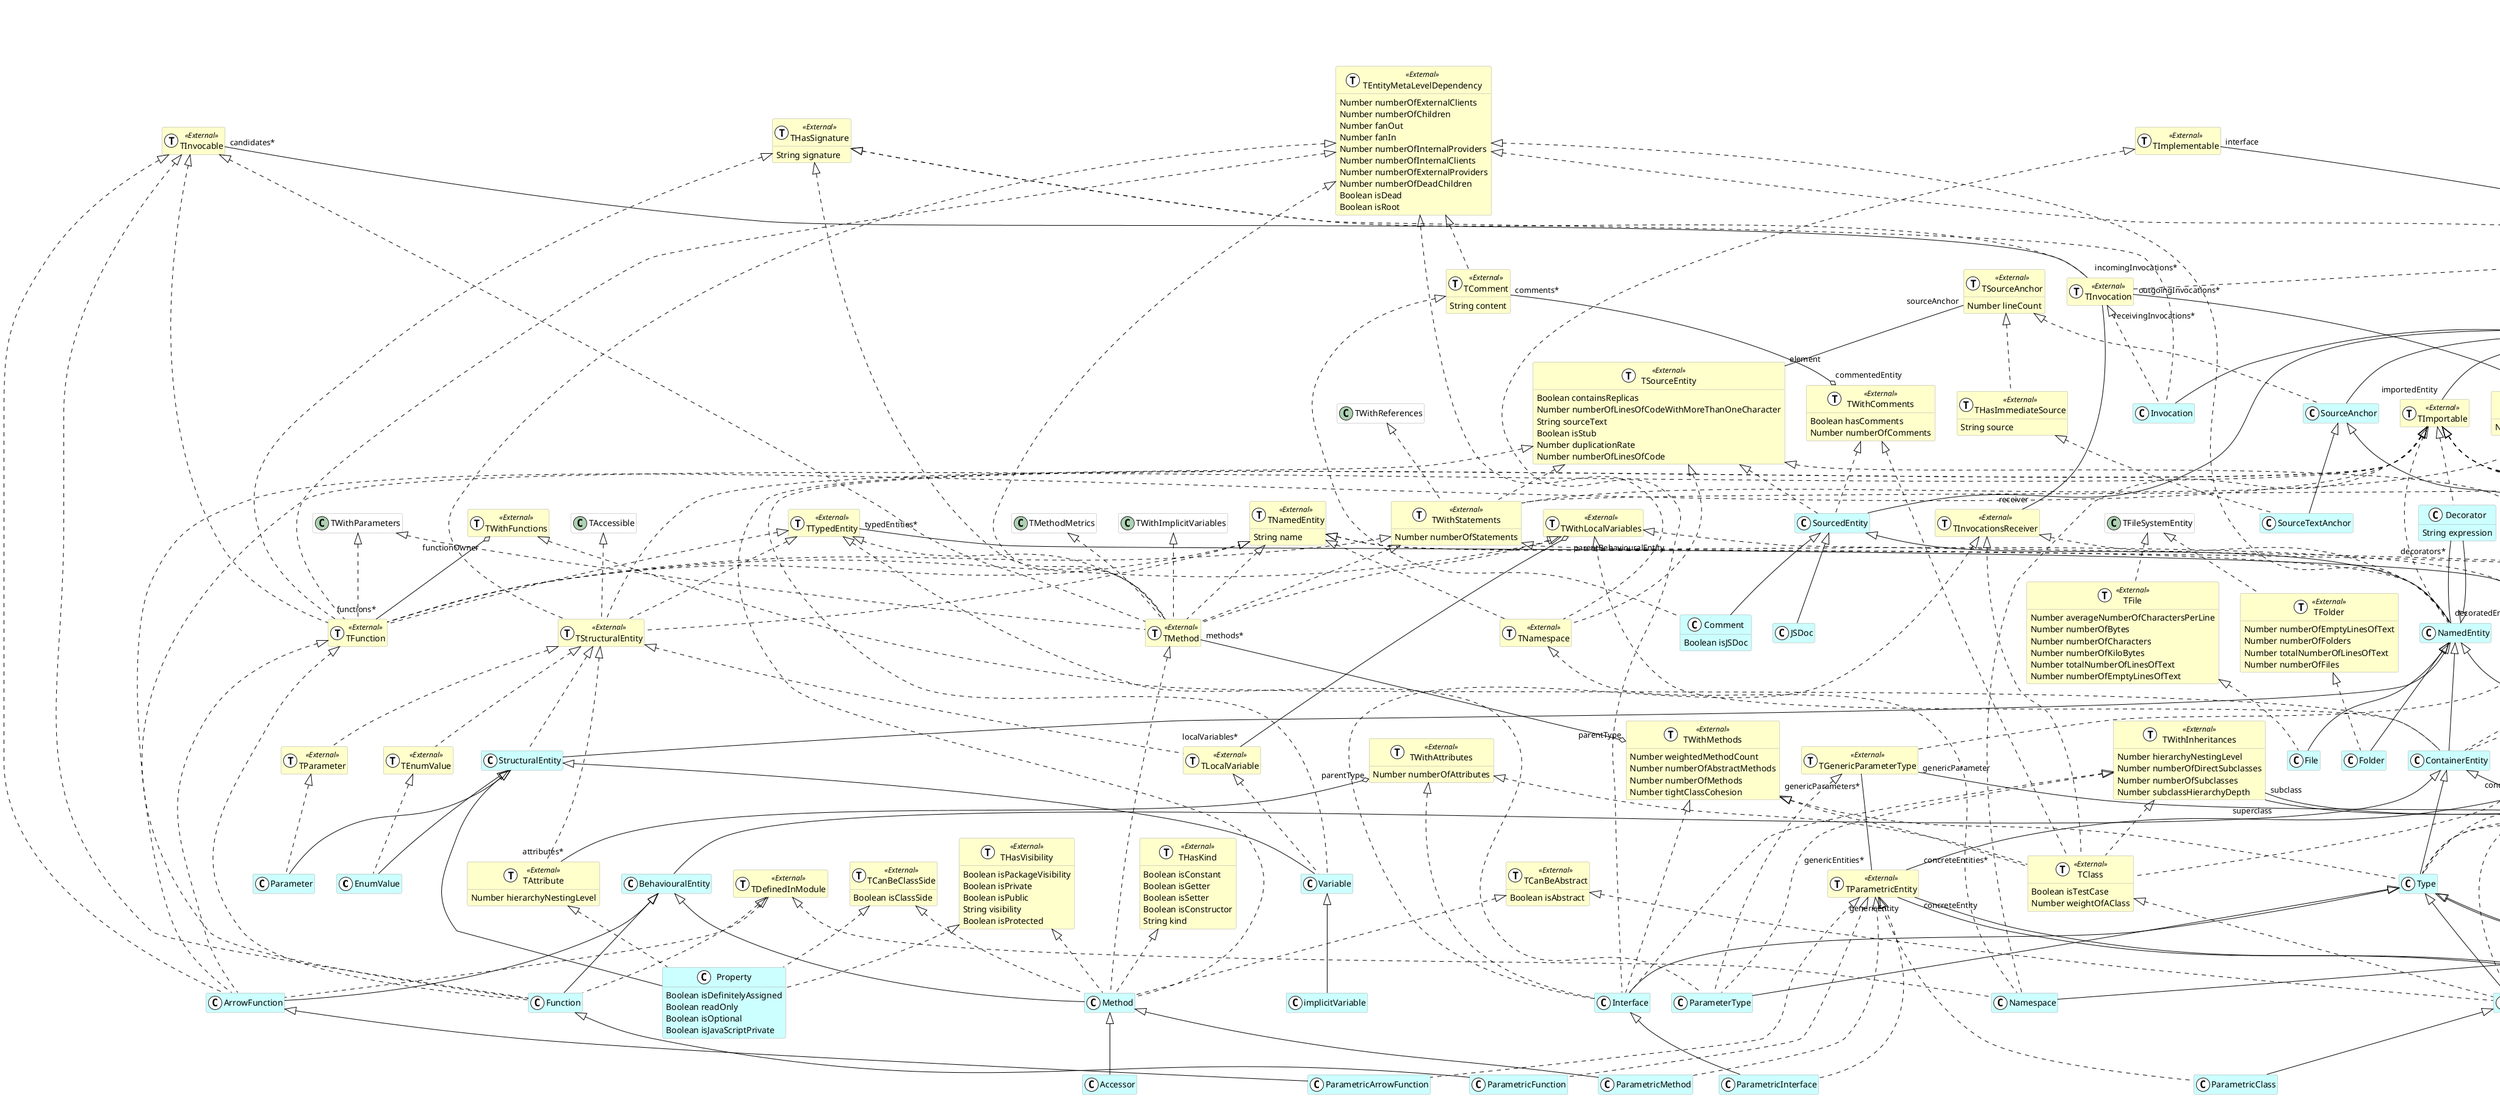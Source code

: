 @startumlhide empty membersskinparam class {  BackgroundColor white  ArrowColor black  BorderColor darkGray}class EnumValue <<(C,white)>> #CCFFFF {}class TImport <<(T,white)External>> #FFFFCC {}class TGenericParameterType <<(T,white)External>> #FFFFCC {}class TCanImplement <<(T,white)External>> #FFFFCC {}class Concretization <<(C,white)>> #CCFFFF {}class TMethod <<(T,white)External>> #FFFFCC {}class IndexedFileAnchor <<(C,white)>> #CCFFFF {}class Folder <<(C,white)>> #CCFFFF {}class TWithFunctions <<(T,white)External>> #FFFFCC {}class TComment <<(T,white)External>> #FFFFCC {  String content}class ScriptEntity <<(C,white)>> #CCFFFF {}class implicitVariable <<(C,white)>> #CCFFFF {}class Decorator <<(C,white)>> #CCFFFF {  String expression}class TSourceAnchor <<(T,white)External>> #FFFFCC {  Number lineCount}class Entity <<(C,white)External>> #FFFFCC {  Boolean isTagged  Boolean isDead  Number numberOfTags}class BehaviouralEntity <<(C,white)>> #CCFFFF {}class Namespace <<(C,white)>> #CCFFFF {}class TInvocable <<(T,white)External>> #FFFFCC {}class TWithComments <<(T,white)External>> #FFFFCC {  Boolean hasComments  Number numberOfComments}class Module <<(C,white)>> #CCFFFF {}class TEntityCreator <<(T,white)>> #CCFFFF {}class ParametricFunction <<(C,white)>> #CCFFFF {}class TWithLocalVariables <<(T,white)External>> #FFFFCC {}class TWithAttributes <<(T,white)External>> #FFFFCC {  Number numberOfAttributes}class ParameterConcretization <<(C,white)>> #CCFFFF {}class TTypedEntity <<(T,white)External>> #FFFFCC {}class THasSignature <<(T,white)External>> #FFFFCC {  String signature}class TLocalVariable <<(T,white)External>> #FFFFCC {}class TInvocation <<(T,white)External>> #FFFFCC {}class ArrowFunction <<(C,white)>> #CCFFFF {}class Comment <<(C,white)>> #CCFFFF {  Boolean isJSDoc}class Class <<(C,white)>> #CCFFFF {}class Property <<(C,white)>> #CCFFFF {  Boolean isDefinitelyAssigned  Boolean readOnly  Boolean isOptional  Boolean isJavaScriptPrivate}class ParametricClass <<(C,white)>> #CCFFFF {}class Accessor <<(C,white)>> #CCFFFF {}class TEnumValue <<(T,white)External>> #FFFFCC {}class TStructuralEntity <<(T,white)External>> #FFFFCC {}class TCanBeClassSide <<(T,white)External>> #FFFFCC {  Boolean isClassSide}class THasKind <<(T,white)External>> #FFFFCC {  Boolean isConstant  Boolean isGetter  Boolean isSetter  Boolean isConstructor  String kind}class TWithStatements <<(T,white)External>> #FFFFCC {  Number numberOfStatements}class TConcreteParameterType <<(T,white)External>> #FFFFCC {}class SourceLanguage <<(C,white)>> #CCFFFF {}class TWithTypes <<(T,white)External>> #FFFFCC {}class Invocation <<(C,white)>> #CCFFFF {}class Entity <<(C,white)>> #CCFFFF {}class TParametricEntity <<(T,white)External>> #FFFFCC {}class TClassMetrics <<(T,white)External>> #FFFFCC {  Number numberOfLocallyDefinedMethods  Number totalNumberOfSubclasses  Number numberOfAttributesInherited  Number numberOfMethodsInherited  Number numberOfMethodsOverridden  Number numberOfMethodsInHierarchy}class ParametricMethod <<(C,white)>> #CCFFFF {}class TClass <<(T,white)External>> #FFFFCC {  Boolean isTestCase  Number weightOfAClass}class TType <<(T,white)External>> #FFFFCC {}class Enum <<(C,white)>> #CCFFFF {}class THasVisibility <<(T,white)External>> #FFFFCC {  Boolean isPackageVisibility  Boolean isPrivate  Boolean isPublic  String visibility  Boolean isProtected}class TWithClasses <<(T,white)External>> #FFFFCC {  Number numberOfClasses}class Alias <<(C,white)>> #CCFFFF {}class Type <<(C,white)>> #CCFFFF {}class Function <<(C,white)>> #CCFFFF {}class TFolder <<(T,white)External>> #FFFFCC {  Number numberOfEmptyLinesOfText  Number numberOfFolders  Number totalNumberOfLinesOfText  Number numberOfFiles}class TParameter <<(T,white)External>> #FFFFCC {}class Variable <<(C,white)>> #CCFFFF {}class Model <<(C,white)External>> #FFFFCC {  Number numberOfMethods  Number numberOfLinesOfCodePerClass  Number numberOfModelMethods  Number averageCyclomaticComplexity  Number numberOfLinesOfCodePerPackage  Number numberOfClassesPerPackage  Number numberOfModelClasses  Number numberOfClassesPerPackage  Number numberOfLinesOfCodePerMethod  Number numberOfLinesOfCode  Number numberOfClasses}class TImplementable <<(T,white)External>> #FFFFCC {}class TSourceLanguage <<(T,white)External>> #FFFFCC {}class Interface <<(C,white)>> #CCFFFF {}class FamixTypeScriptModel <<(C,white)>> #CCFFFF {}class SourceTextAnchor <<(C,white)>> #CCFFFF {}class Inheritance <<(C,white)>> #CCFFFF {}class ParameterType <<(C,white)>> #CCFFFF {}class ParametricArrowFunction <<(C,white)>> #CCFFFF {}class TImportable <<(T,white)External>> #FFFFCC {}class TFile <<(T,white)External>> #FFFFCC {  Number averageNumberOfCharactersPerLine  Number numberOfBytes  Number numberOfCharacters  Number numberOfKiloBytes  Number totalNumberOfLinesOfText  Number numberOfEmptyLinesOfText}class TParameterConcretization <<(T,white)External>> #FFFFCC {}class NamedEntity <<(C,white)>> #CCFFFF {}class ContainerEntity <<(C,white)>> #CCFFFF {}class PrimitiveType <<(C,white)>> #CCFFFF {}class Reference <<(C,white)>> #CCFFFF {}class TDefinedInModule <<(T,white)External>> #FFFFCC {}class ScopingEntity <<(C,white)>> #CCFFFF {}class ImportClause <<(C,white)>> #CCFFFF {}class THasImmediateSource <<(T,white)External>> #FFFFCC {  String source}class TWithInterfaces <<(T,white)>> #CCFFFF {}class TImplementation <<(T,white)External>> #FFFFCC {}class Method <<(C,white)>> #CCFFFF {}class Access <<(C,white)>> #CCFFFF {}class TConcretization <<(T,white)External>> #FFFFCC {}class StructuralEntity <<(C,white)>> #CCFFFF {}class TEnum <<(T,white)External>> #FFFFCC {}class TWithMethods <<(T,white)External>> #FFFFCC {  Number weightedMethodCount  Number numberOfAbstractMethods  Number numberOfMethods  Number tightClassCohesion}class TWithInheritances <<(T,white)External>> #FFFFCC {  Number hierarchyNestingLevel  Number numberOfDirectSubclasses  Number numberOfSubclasses  Number subclassHierarchyDepth}class TAttribute <<(T,white)External>> #FFFFCC {  Number hierarchyNestingLevel}class TClassMetrics <<(T,white)>> #CCFFFF {}class TWithInvocations <<(T,white)External>> #FFFFCC {  Number numberOfOutgoingInvocations}class SourcedEntity <<(C,white)>> #CCFFFF {}class TIndexedFileNavigation <<(T,white)External>> #FFFFCC {  Number endPos  Number startPos}class Implementation <<(C,white)>> #CCFFFF {}class SourceAnchor <<(C,white)>> #CCFFFF {}class TEntityMetaLevelDependency <<(T,white)External>> #FFFFCC {  Number numberOfExternalClients  Number numberOfChildren  Number fanOut  Number fanIn  Number numberOfInternalProviders  Number numberOfInternalClients  Number numberOfExternalProviders  Number numberOfDeadChildren  Boolean isDead  Boolean isRoot}class TFunction <<(T,white)External>> #FFFFCC {}class TWithImports <<(T,white)External>> #FFFFCC {}class TSourceEntity <<(T,white)External>> #FFFFCC {  Boolean containsReplicas  Number numberOfLinesOfCodeWithMoreThanOneCharacter  String sourceText  Boolean isStub  Number duplicationRate  Number numberOfLinesOfCode}class ParametricInterface <<(C,white)>> #CCFFFF {}class File <<(C,white)>> #CCFFFF {}class Parameter <<(C,white)>> #CCFFFF {}class TPrimitiveType <<(T,white)External>> #FFFFCC {}class TNamedEntity <<(T,white)External>> #FFFFCC {  String name}class JSDoc <<(C,white)>> #CCFFFF {}class TInvocationsReceiver <<(T,white)External>> #FFFFCC {}class TNamespace <<(T,white)External>> #FFFFCC {}class TInheritance <<(T,white)External>> #FFFFCC {}class TLCOMMetrics <<(T,white)External>> #FFFFCC {  Number lcom3  Number lcom2}class TAccess <<(T,white)External>> #FFFFCC {  Boolean isReadWriteUnknown  Boolean isWrite  Boolean isRead}class TCanBeAbstract <<(T,white)External>> #FFFFCC {  Boolean isAbstract}class TWithAccesses <<(T,white)External>> #FFFFCC {}StructuralEntity <|-- EnumValueEntity <|-- ConcretizationSourceAnchor <|-- IndexedFileAnchorNamedEntity <|-- FolderScopingEntity <|-- ScriptEntityVariable <|-- implicitVariableNamedEntity <|-- DecoratorObject <|-- EntityContainerEntity <|-- BehaviouralEntityScopingEntity <|-- NamespaceScriptEntity <|-- ModuleFunction <|-- ParametricFunctionEntity <|-- ParameterConcretizationSourcedEntity <|-- CommentBehaviouralEntity <|-- ArrowFunctionType <|-- ClassStructuralEntity <|-- PropertyClass <|-- ParametricClassMethod <|-- AccessorEntity <|-- SourceLanguageEntity <|-- EntityMethod <|-- ParametricMethodEntity <|-- InvocationType <|-- EnumNamedEntity <|-- AliasContainerEntity <|-- TypeBehaviouralEntity <|-- FunctionStructuralEntity <|-- VariableAbstractGroup <|-- ModelType <|-- InterfaceSourceAnchor <|-- SourceTextAnchorEntity <|-- InheritanceModel <|-- FamixTypeScriptModelType <|-- ParameterTypeArrowFunction <|-- ParametricArrowFunctionSourcedEntity <|-- NamedEntityNamedEntity <|-- ContainerEntityType <|-- PrimitiveTypeEntity <|-- ReferenceContainerEntity <|-- ScopingEntityEntity <|-- ImportClauseBehaviouralEntity <|-- MethodEntity <|-- AccessNamedEntity <|-- StructuralEntityEntity <|-- SourcedEntityEntity <|-- ImplementationEntity <|-- SourceAnchorNamedEntity <|-- FileStructuralEntity <|-- ParameterInterface <|-- ParametricInterfaceSourcedEntity <|-- JSDocTEnumValue <|.. EnumValueTAssociation <|.. TImportTType <|.. TGenericParameterTypeTHasSignature <|.. TMethodTInvocable <|.. TMethodTMethodMetrics <|.. TMethodTNamedEntity <|.. TMethodTTypedEntity <|.. TMethodTWithImplicitVariables <|.. TMethodTWithLocalVariables <|.. TMethodTWithParameters <|.. TMethodTWithStatements <|.. TMethodTEntityMetaLevelDependency <|.. TMethodTConcretization <|.. ConcretizationTIndexedFileNavigation <|.. IndexedFileAnchorTFolder <|.. FolderTWithStatements <|.. ScriptEntityTEntityMetaLevelDependency <|.. TCommentTImportable <|.. DecoratorTDefinedInModule <|.. NamespaceTImportable <|.. NamespaceTNamespace <|.. NamespaceTImportable <|.. ModuleTWithImports <|.. ModuleTWithLocalVariables <|.. ModuleTParametricEntity <|.. ParametricFunctionTParameterConcretization <|.. ParameterConcretizationTStructuralEntity <|.. TLocalVariableTAssociation <|.. TInvocationTHasSignature <|.. TInvocationTComment <|.. CommentTDefinedInModule <|.. ArrowFunctionTFunction <|.. ArrowFunctionTImportable <|.. ArrowFunctionTInvocable <|.. ArrowFunctionTAttribute <|.. PropertyTCanBeClassSide <|.. PropertyTHasVisibility <|.. PropertyTParametricEntity <|.. ParametricClassTCanBeAbstract <|.. ClassTCanImplement <|.. ClassTClass <|.. ClassTClassMetrics <|.. ClassTImportable <|.. ClassTLCOMMetrics <|.. ClassTWithAccesses <|.. ClassTStructuralEntity <|.. TEnumValueTWithInvocations <|.. ClassTClassMetrics <|.. ClassTAccessible <|.. TStructuralEntityTNamedEntity <|.. TStructuralEntityTSourceEntity <|.. TStructuralEntityTTypedEntity <|.. TStructuralEntityTEntityMetaLevelDependency <|.. TStructuralEntityTSourceEntity <|.. TWithStatementsTWithAccesses <|.. TWithStatementsTWithInvocations <|.. TWithStatementsTWithReferences <|.. TWithStatementsTType <|.. TConcreteParameterTypeTSourceLanguage <|.. SourceLanguageTParametricEntity <|.. ParametricMethodTHasSignature <|.. InvocationTInvocation <|.. InvocationTInvocationsReceiver <|.. TClassTType <|.. TClassTWithAttributes <|.. TClassTWithComments <|.. TClassTWithInheritances <|.. TClassTWithMethods <|.. TClassTNamedEntity <|.. TTypeTReferenceable <|.. TTypeTSourceEntity <|.. TTypeTEntityMetaLevelDependency <|.. TTypeTEnum <|.. EnumTWithTypes <|.. TWithClassesTImportable <|.. AliasTImportable <|.. EnumTConcreteParameterType <|.. TypeTImportable <|.. TypeTType <|.. TypeTWithMethods <|.. TypeTDefinedInModule <|.. FunctionTFunction <|.. FunctionTImportable <|.. FunctionTInvocable <|.. FunctionTImportable <|.. VariableTLocalVariable <|.. VariableTStructuralEntity <|.. TParameterTFileSystemEntity <|.. TFolderTImplementable <|.. InterfaceTHasImmediateSource <|.. SourceTextAnchorTInvocationsReceiver <|.. InterfaceTWithAttributes <|.. InterfaceTWithInheritances <|.. InterfaceTInheritance <|.. InheritanceTWithMethods <|.. InterfaceTEntityCreator <|.. FamixTypeScriptModelTParametricEntity <|.. ParametricArrowFunctionTGenericParameterType <|.. ParameterTypeTTypedEntity <|.. ParameterTypeTWithInheritances <|.. ParameterTypeTFileSystemEntity <|.. TFileTAssociation <|.. TParameterConcretizationTWithClasses <|.. ContainerEntityTWithFunctions <|.. ContainerEntityTWithLocalVariables <|.. ContainerEntityTWithInterfaces <|.. ContainerEntityTImportable <|.. NamedEntityTInvocationsReceiver <|.. NamedEntityTNamedEntity <|.. NamedEntityTEntityMetaLevelDependency <|.. NamedEntityTPrimitiveType <|.. PrimitiveTypeTWithAccesses <|.. ScopingEntityTWithInvocations <|.. ScopingEntityTImport <|.. ImportClauseTSourceAnchor <|.. THasImmediateSourceTWithTypes <|.. TWithInterfacesTCanBeAbstract <|.. MethodTCanBeClassSide <|.. MethodTHasKind <|.. MethodTHasVisibility <|.. MethodTImportable <|.. MethodTMethod <|.. MethodTAssociation <|.. TImplementationTAccess <|.. AccessTAssociation <|.. TConcretizationTStructuralEntity <|.. StructuralEntityTType <|.. TEnumTWithEnumValues <|.. TEnumTStructuralEntity <|.. TAttributeTFileAnchor <|.. TIndexedFileNavigationTSourceEntity <|.. SourcedEntityTWithComments <|.. SourcedEntityTImplementation <|.. ImplementationTSourceAnchor <|.. SourceAnchorTHasSignature <|.. TFunctionTInvocable <|.. TFunctionTNamedEntity <|.. TFunctionTTypedEntity <|.. TFunctionTWithLocalVariables <|.. TFunctionTWithParameters <|.. TFunctionTWithStatements <|.. TFunctionTEntityMetaLevelDependency <|.. TFunctionTFile <|.. FileTParameter <|.. ParameterTParametricEntity <|.. ParametricInterfaceTType <|.. TPrimitiveTypeTNamedEntity <|.. TNamespaceTSourceEntity <|.. TNamespaceTEntityMetaLevelDependency <|.. TNamespaceTAssociation <|.. TInheritanceTAssociation <|.. TAccessTCanImplement "implementingClass" -- "interfaceImplementations*" TImplementationTInvocable "candidates*" -- "incomingInvocations*" TInvocationTWithAttributes "parentType" o-- "attributes*" TAttributeTSourceAnchor "sourceAnchor" -- "element" TSourceEntityTInvocation "outgoingInvocations*" -- "sender" TWithInvocationsTComment "comments*" --o "commentedEntity" TWithCommentsTWithInheritances "superclass" -- "subInheritances*" TInheritanceTGenericParameterType "genericParameters*" -- "genericEntities*" TParametricEntityDecorator "decorators*" -- "decoratedEntity" NamedEntityTMethod "methods*" --o "parentType" TWithMethodsTWithFunctions "functionOwner" o-- "functions*" TFunctionTParametricEntity "genericEntity" -- "concretizations*" TConcretizationTTypedEntity "typedEntities*" -- "declaredType" TTypeTConcreteParameterType "concreteParameter" -- "generics*" TParameterConcretizationTWithInheritances "subclass" -- "superInheritances*" TInheritanceModel -- "sourceLanguage" TSourceLanguageTInvocation "receivingInvocations*" -- "receiver" TInvocationsReceiverTAccess "accesses*" -- "accessor" TWithAccessesTParametricEntity "concreteEntity" -- "genericization" TConcretizationTConcreteParameterType "concreteParameters*" -- "concreteEntities*" TParametricEntityTImplementable "interface" -- "implementations*" TImplementationTImport "incomingImports*" -- "importedEntity" TImportableTParameterConcretization "parameterConcretizations*" -- "concretizations*" TConcretizationTWithLocalVariables "parentBehaviouralEntity" o-- "localVariables*" TLocalVariableTImport "outgoingImports*" -- "importingEntity" TWithImportsTWithTypes "typeContainer" o-- "types*" TTypeTGenericParameterType "genericParameter" -- "concretizations*" TParameterConcretization@enduml